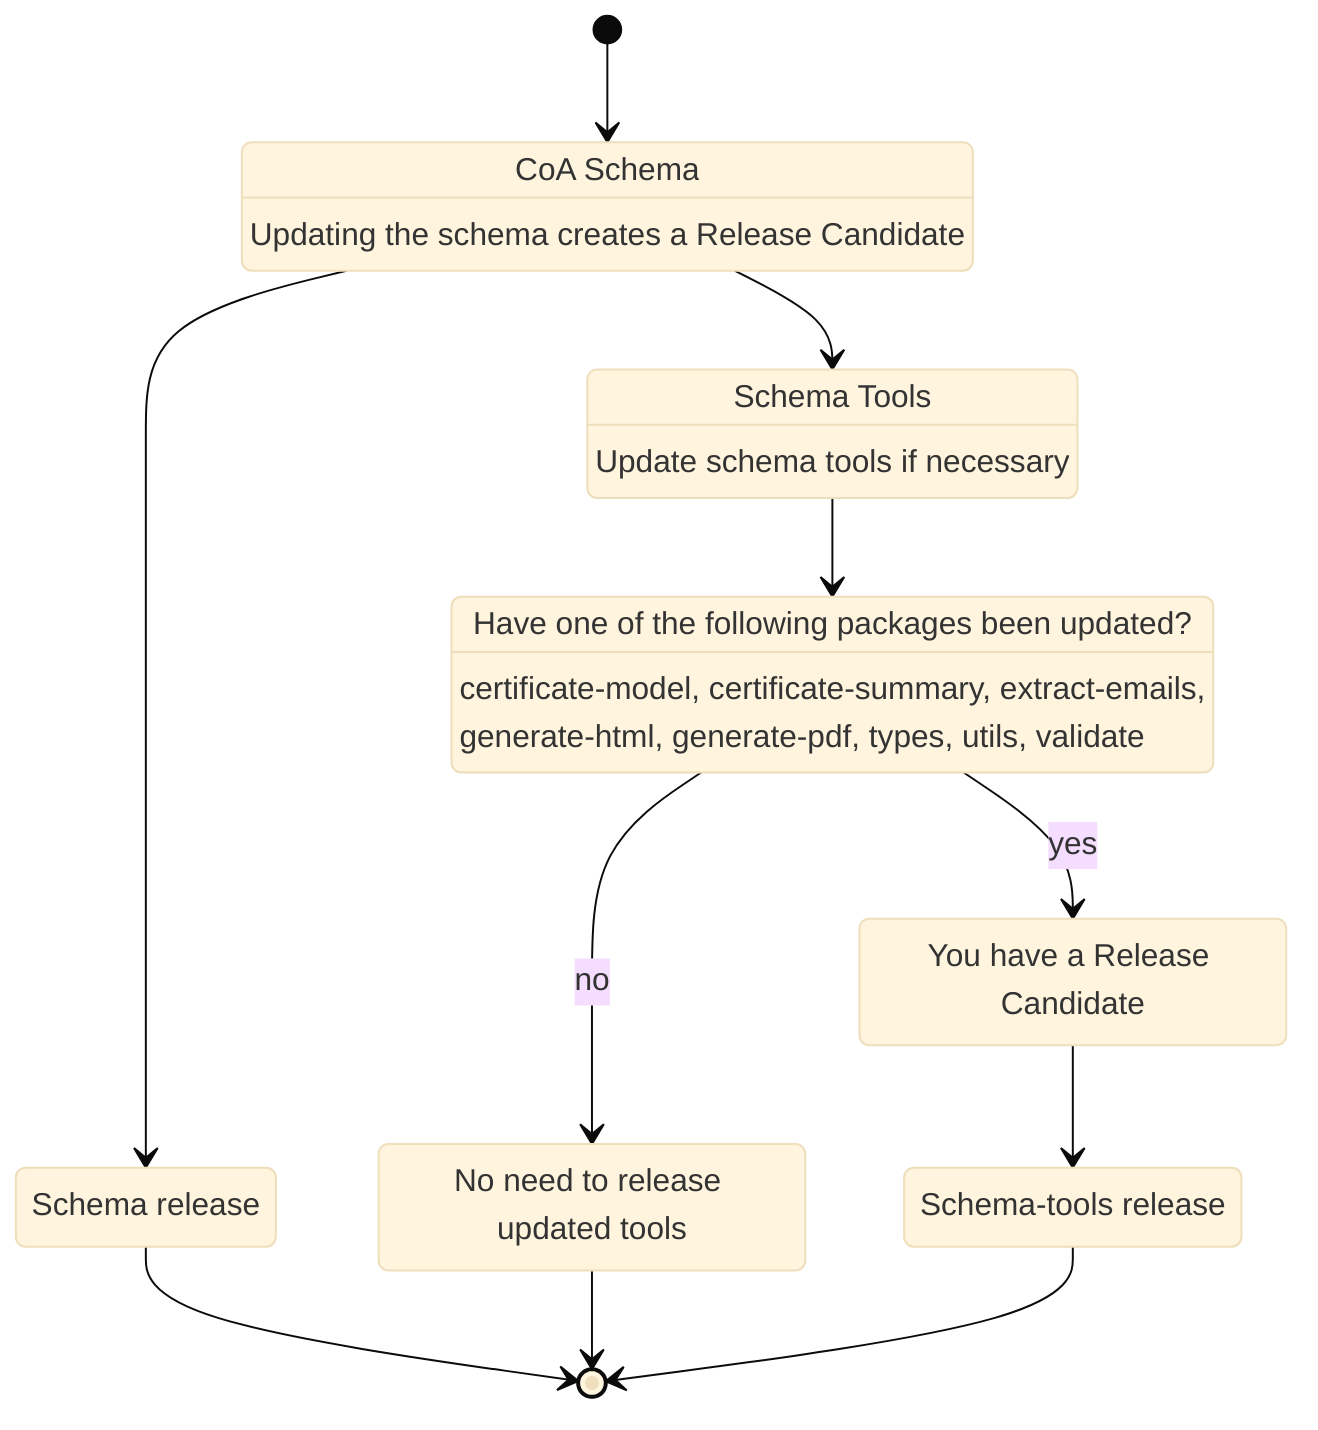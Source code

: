 %%{wrap}%%
%%{init: {'theme':'base'}}%%
stateDiagram-v2

		state "CoA Schema" as CoASchema
		CoASchema: Updating the schema creates a Release Candidate
		
		state "Schema Tools" as schemaTools
		schemaTools: Update schema tools if necessary
		state "You have a Release Candidate" as RC
    state "No need to release updated tools" as NoRCTools

    state "Have one of the following packages been updated?" as updated
  	updated: certificate-model, certificate-summary, extract-emails,
		updated: generate-html, generate-pdf, types, utils, validate

    state "Schema release" as SchemaRelease
    state "Schema-tools release" as ToolsRelease
		
    [*] --> CoASchema
    CoASchema --> schemaTools
    CoASchema --> SchemaRelease
    schemaTools --> updated
    updated --> NoRCTools: no
    updated --> RC: yes
    RC --> ToolsRelease
    SchemaRelease --> [*]
    NoRCTools --> [*]
    ToolsRelease --> [*]